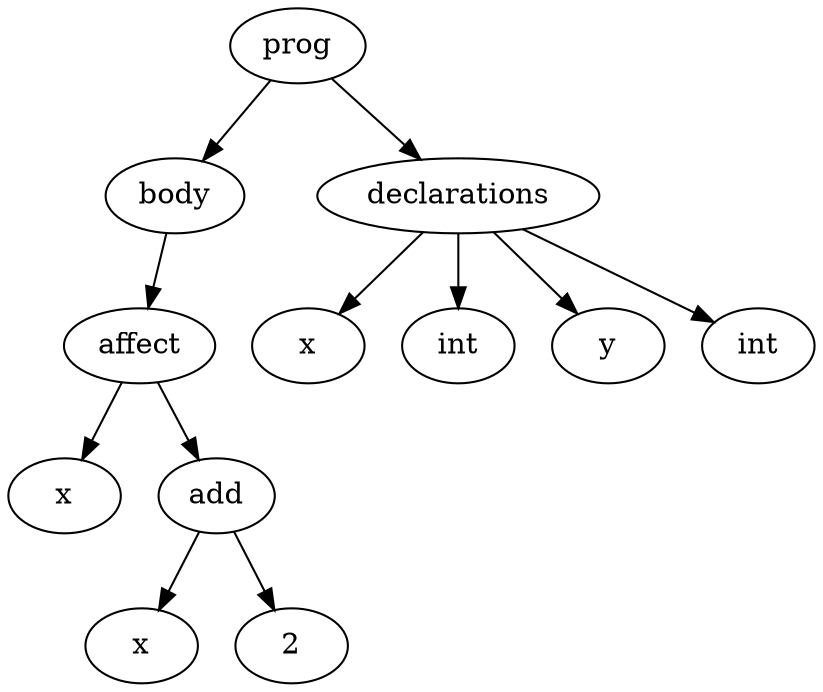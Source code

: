 digraph graphname {
12 [label="prog"];
6 [label="body"];
5 [label="affect"];
4 [label="x"];
5 -> 4;
3 [label="add"];
0 [label="x"];
3 -> 0;
1 [label="2"];
3 -> 1;
5 -> 3;
6 -> 5;
12 -> 6;
11 [label="declarations"];
9 [label="x"];
11 -> 9;
7 [label="int"];
11 -> 7;
10 [label="y"];
11 -> 10;
8 [label="int"];
11 -> 8;
12 -> 11;
}
